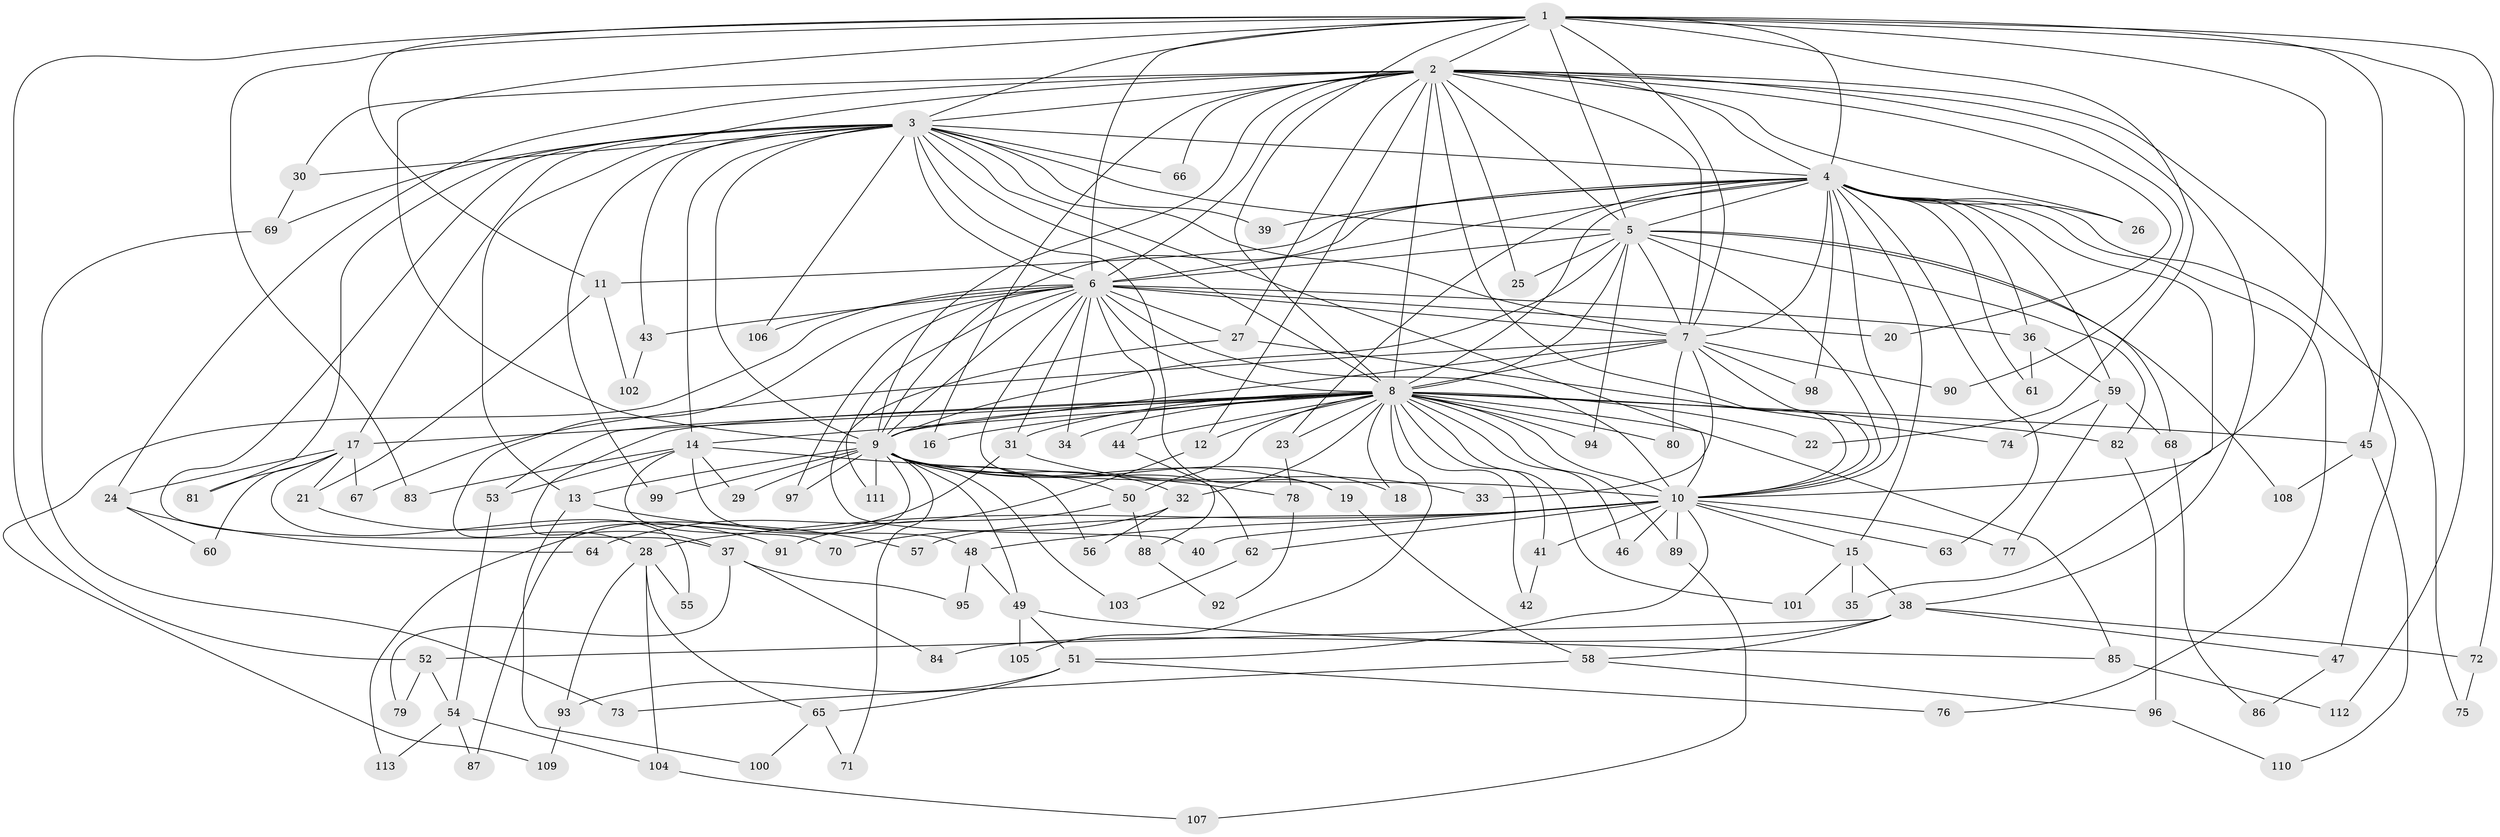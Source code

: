 // Generated by graph-tools (version 1.1) at 2025/25/03/09/25 03:25:38]
// undirected, 113 vertices, 251 edges
graph export_dot {
graph [start="1"]
  node [color=gray90,style=filled];
  1;
  2;
  3;
  4;
  5;
  6;
  7;
  8;
  9;
  10;
  11;
  12;
  13;
  14;
  15;
  16;
  17;
  18;
  19;
  20;
  21;
  22;
  23;
  24;
  25;
  26;
  27;
  28;
  29;
  30;
  31;
  32;
  33;
  34;
  35;
  36;
  37;
  38;
  39;
  40;
  41;
  42;
  43;
  44;
  45;
  46;
  47;
  48;
  49;
  50;
  51;
  52;
  53;
  54;
  55;
  56;
  57;
  58;
  59;
  60;
  61;
  62;
  63;
  64;
  65;
  66;
  67;
  68;
  69;
  70;
  71;
  72;
  73;
  74;
  75;
  76;
  77;
  78;
  79;
  80;
  81;
  82;
  83;
  84;
  85;
  86;
  87;
  88;
  89;
  90;
  91;
  92;
  93;
  94;
  95;
  96;
  97;
  98;
  99;
  100;
  101;
  102;
  103;
  104;
  105;
  106;
  107;
  108;
  109;
  110;
  111;
  112;
  113;
  1 -- 2;
  1 -- 3;
  1 -- 4;
  1 -- 5;
  1 -- 6;
  1 -- 7;
  1 -- 8;
  1 -- 9;
  1 -- 10;
  1 -- 11;
  1 -- 22;
  1 -- 45;
  1 -- 52;
  1 -- 72;
  1 -- 83;
  1 -- 112;
  2 -- 3;
  2 -- 4;
  2 -- 5;
  2 -- 6;
  2 -- 7;
  2 -- 8;
  2 -- 9;
  2 -- 10;
  2 -- 12;
  2 -- 13;
  2 -- 16;
  2 -- 20;
  2 -- 24;
  2 -- 25;
  2 -- 26;
  2 -- 27;
  2 -- 30;
  2 -- 38;
  2 -- 47;
  2 -- 66;
  2 -- 90;
  3 -- 4;
  3 -- 5;
  3 -- 6;
  3 -- 7;
  3 -- 8;
  3 -- 9;
  3 -- 10;
  3 -- 14;
  3 -- 17;
  3 -- 19;
  3 -- 30;
  3 -- 37;
  3 -- 39;
  3 -- 43;
  3 -- 66;
  3 -- 69;
  3 -- 81;
  3 -- 99;
  3 -- 106;
  4 -- 5;
  4 -- 6;
  4 -- 7;
  4 -- 8;
  4 -- 9;
  4 -- 10;
  4 -- 11;
  4 -- 15;
  4 -- 23;
  4 -- 26;
  4 -- 35;
  4 -- 36;
  4 -- 39;
  4 -- 59;
  4 -- 61;
  4 -- 63;
  4 -- 75;
  4 -- 76;
  4 -- 98;
  5 -- 6;
  5 -- 7;
  5 -- 8;
  5 -- 9;
  5 -- 10;
  5 -- 25;
  5 -- 68;
  5 -- 82;
  5 -- 94;
  5 -- 108;
  6 -- 7;
  6 -- 8;
  6 -- 9;
  6 -- 10;
  6 -- 20;
  6 -- 27;
  6 -- 28;
  6 -- 31;
  6 -- 34;
  6 -- 36;
  6 -- 43;
  6 -- 44;
  6 -- 62;
  6 -- 97;
  6 -- 106;
  6 -- 109;
  6 -- 111;
  7 -- 8;
  7 -- 9;
  7 -- 10;
  7 -- 33;
  7 -- 67;
  7 -- 80;
  7 -- 90;
  7 -- 98;
  8 -- 9;
  8 -- 10;
  8 -- 12;
  8 -- 14;
  8 -- 16;
  8 -- 17;
  8 -- 18;
  8 -- 22;
  8 -- 23;
  8 -- 31;
  8 -- 32;
  8 -- 34;
  8 -- 37;
  8 -- 41;
  8 -- 42;
  8 -- 44;
  8 -- 45;
  8 -- 46;
  8 -- 50;
  8 -- 53;
  8 -- 80;
  8 -- 82;
  8 -- 85;
  8 -- 89;
  8 -- 94;
  8 -- 101;
  8 -- 105;
  9 -- 10;
  9 -- 13;
  9 -- 18;
  9 -- 19;
  9 -- 29;
  9 -- 32;
  9 -- 49;
  9 -- 50;
  9 -- 56;
  9 -- 71;
  9 -- 87;
  9 -- 97;
  9 -- 99;
  9 -- 103;
  9 -- 111;
  10 -- 15;
  10 -- 28;
  10 -- 40;
  10 -- 41;
  10 -- 46;
  10 -- 48;
  10 -- 51;
  10 -- 57;
  10 -- 62;
  10 -- 63;
  10 -- 77;
  10 -- 89;
  11 -- 21;
  11 -- 102;
  12 -- 64;
  13 -- 57;
  13 -- 100;
  14 -- 29;
  14 -- 48;
  14 -- 53;
  14 -- 70;
  14 -- 78;
  14 -- 83;
  15 -- 35;
  15 -- 38;
  15 -- 101;
  17 -- 21;
  17 -- 24;
  17 -- 55;
  17 -- 60;
  17 -- 67;
  17 -- 81;
  19 -- 58;
  21 -- 91;
  23 -- 78;
  24 -- 60;
  24 -- 64;
  27 -- 40;
  27 -- 74;
  28 -- 55;
  28 -- 65;
  28 -- 93;
  28 -- 104;
  30 -- 69;
  31 -- 33;
  31 -- 113;
  32 -- 56;
  32 -- 70;
  36 -- 59;
  36 -- 61;
  37 -- 79;
  37 -- 84;
  37 -- 95;
  38 -- 47;
  38 -- 52;
  38 -- 58;
  38 -- 72;
  38 -- 84;
  41 -- 42;
  43 -- 102;
  44 -- 88;
  45 -- 108;
  45 -- 110;
  47 -- 86;
  48 -- 49;
  48 -- 95;
  49 -- 51;
  49 -- 85;
  49 -- 105;
  50 -- 88;
  50 -- 91;
  51 -- 65;
  51 -- 76;
  51 -- 93;
  52 -- 54;
  52 -- 79;
  53 -- 54;
  54 -- 87;
  54 -- 104;
  54 -- 113;
  58 -- 73;
  58 -- 96;
  59 -- 68;
  59 -- 74;
  59 -- 77;
  62 -- 103;
  65 -- 71;
  65 -- 100;
  68 -- 86;
  69 -- 73;
  72 -- 75;
  78 -- 92;
  82 -- 96;
  85 -- 112;
  88 -- 92;
  89 -- 107;
  93 -- 109;
  96 -- 110;
  104 -- 107;
}
